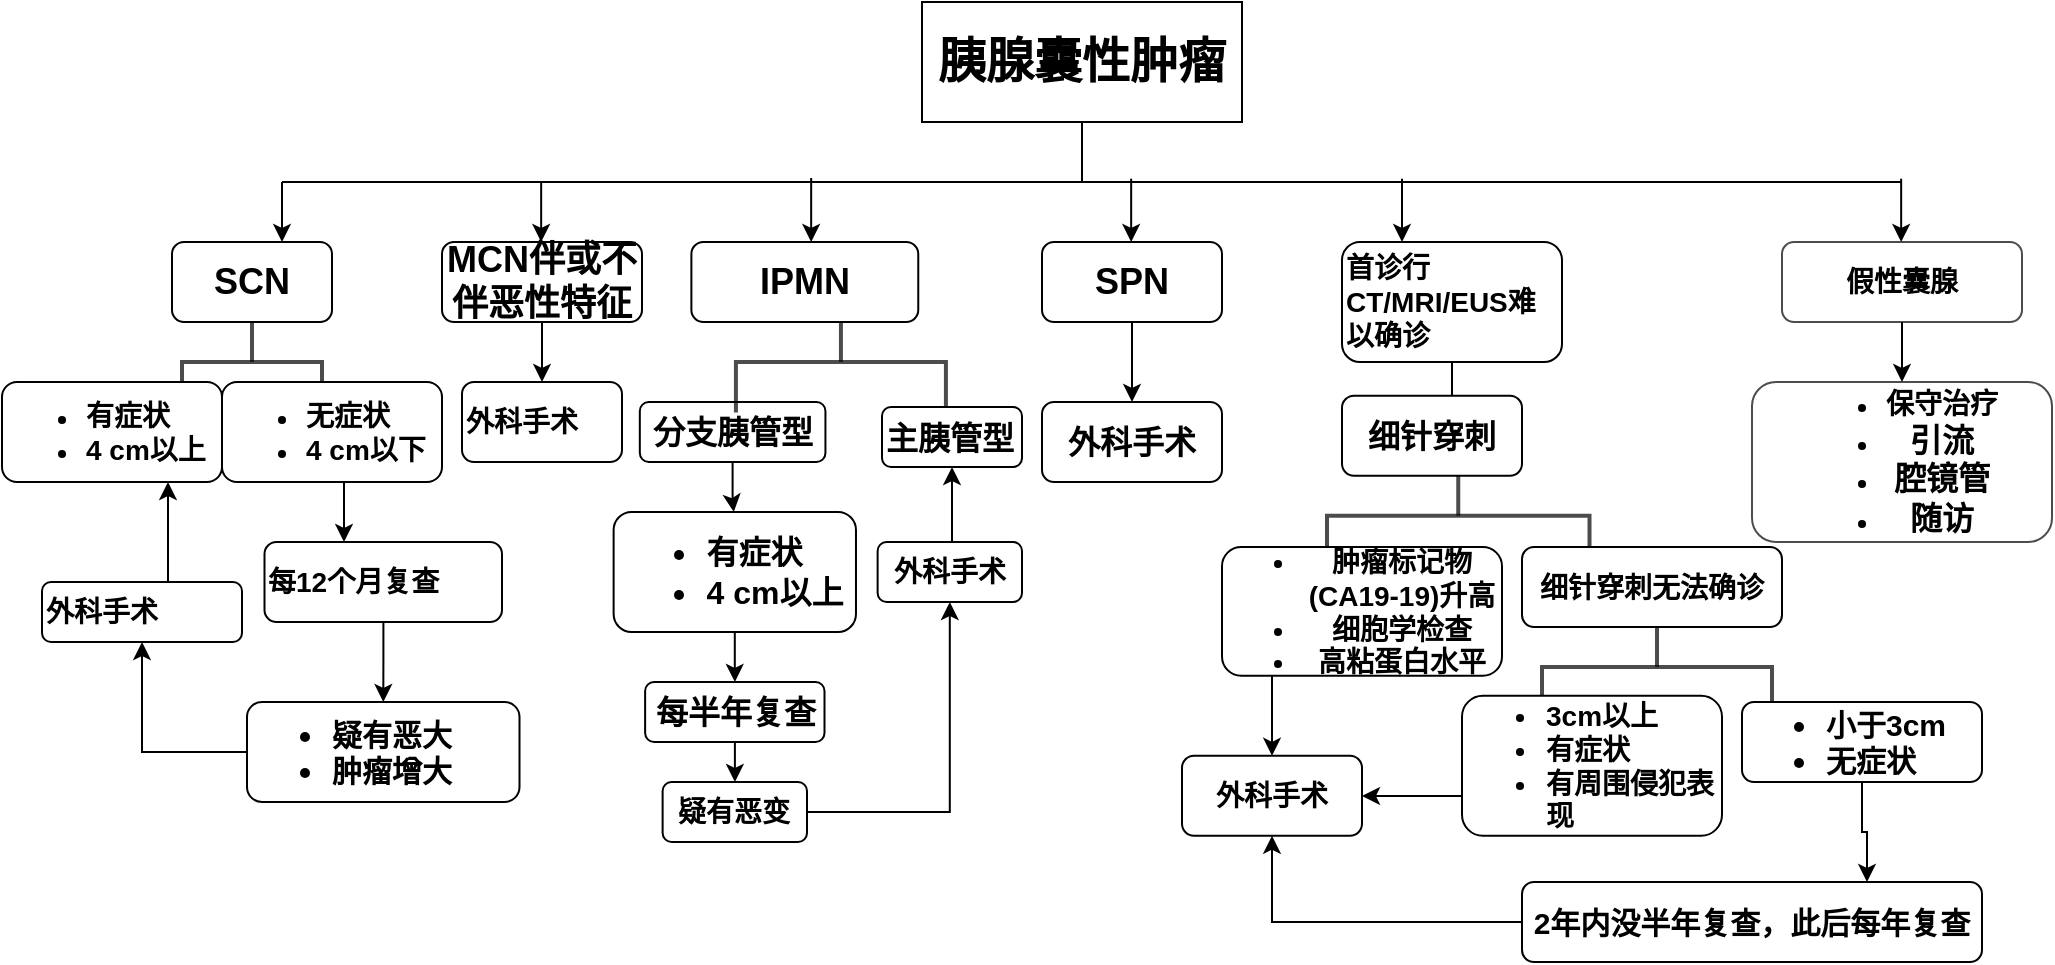 <mxfile version="14.6.6" type="github">
  <diagram id="kgpKYQtTHZ0yAKxKKP6v" name="Page-1">
    <mxGraphModel dx="2071" dy="682" grid="1" gridSize="10" guides="1" tooltips="1" connect="1" arrows="1" fold="1" page="1" pageScale="1" pageWidth="850" pageHeight="1400" math="0" shadow="0">
      <root>
        <mxCell id="0" />
        <mxCell id="1" parent="0" />
        <mxCell id="vsJlj80Gs5rXuC83Yg1f-1" value="" style="endArrow=none;html=1;entryX=0.5;entryY=1;entryDx=0;entryDy=0;" parent="1" target="vsJlj80Gs5rXuC83Yg1f-2" edge="1">
          <mxGeometry width="50" height="50" relative="1" as="geometry">
            <mxPoint x="480" y="200" as="sourcePoint" />
            <mxPoint x="370" y="200" as="targetPoint" />
          </mxGeometry>
        </mxCell>
        <mxCell id="vsJlj80Gs5rXuC83Yg1f-2" value="&lt;font style=&quot;font-size: 24px&quot;&gt;&lt;b&gt;胰腺囊性肿瘤&lt;/b&gt;&lt;/font&gt;" style="rounded=0;whiteSpace=wrap;html=1;" parent="1" vertex="1">
          <mxGeometry x="400" y="110" width="160" height="60" as="geometry" />
        </mxCell>
        <mxCell id="vsJlj80Gs5rXuC83Yg1f-3" value="" style="endArrow=none;html=1;" parent="1" edge="1">
          <mxGeometry width="50" height="50" relative="1" as="geometry">
            <mxPoint x="80" y="200" as="sourcePoint" />
            <mxPoint x="400" y="200" as="targetPoint" />
          </mxGeometry>
        </mxCell>
        <mxCell id="vsJlj80Gs5rXuC83Yg1f-108" value="" style="edgeStyle=orthogonalEdgeStyle;rounded=0;orthogonalLoop=1;jettySize=auto;html=1;" parent="1" source="vsJlj80Gs5rXuC83Yg1f-13" target="vsJlj80Gs5rXuC83Yg1f-107" edge="1">
          <mxGeometry relative="1" as="geometry" />
        </mxCell>
        <mxCell id="vsJlj80Gs5rXuC83Yg1f-13" value="&lt;b&gt;&lt;font style=&quot;font-size: 14px&quot;&gt;假性囊腺&lt;/font&gt;&lt;/b&gt;" style="rounded=1;whiteSpace=wrap;html=1;opacity=70;" parent="1" vertex="1">
          <mxGeometry x="830" y="230" width="120" height="40" as="geometry" />
        </mxCell>
        <mxCell id="vsJlj80Gs5rXuC83Yg1f-20" value="" style="endArrow=classic;html=1;" parent="1" edge="1">
          <mxGeometry width="50" height="50" relative="1" as="geometry">
            <mxPoint x="80" y="200" as="sourcePoint" />
            <mxPoint x="80" y="230" as="targetPoint" />
          </mxGeometry>
        </mxCell>
        <mxCell id="vsJlj80Gs5rXuC83Yg1f-23" value="" style="endArrow=classic;html=1;" parent="1" edge="1">
          <mxGeometry width="50" height="50" relative="1" as="geometry">
            <mxPoint x="344.58" y="198" as="sourcePoint" />
            <mxPoint x="344.58" y="230" as="targetPoint" />
          </mxGeometry>
        </mxCell>
        <mxCell id="vsJlj80Gs5rXuC83Yg1f-82" value="" style="edgeStyle=orthogonalEdgeStyle;rounded=0;orthogonalLoop=1;jettySize=auto;html=1;entryX=0.5;entryY=0;entryDx=0;entryDy=0;" parent="1" source="vsJlj80Gs5rXuC83Yg1f-25" target="vsJlj80Gs5rXuC83Yg1f-80" edge="1">
          <mxGeometry relative="1" as="geometry">
            <mxPoint x="660.029" y="410" as="targetPoint" />
          </mxGeometry>
        </mxCell>
        <mxCell id="vsJlj80Gs5rXuC83Yg1f-25" value="&lt;b&gt;&lt;font style=&quot;font-size: 14px&quot;&gt;首诊行CT/MRI/EUS难以确诊&lt;/font&gt;&lt;/b&gt;" style="rounded=1;whiteSpace=wrap;html=1;align=left;" parent="1" vertex="1">
          <mxGeometry x="610" y="230" width="110" height="60" as="geometry" />
        </mxCell>
        <mxCell id="vsJlj80Gs5rXuC83Yg1f-26" value="" style="endArrow=classic;html=1;" parent="1" edge="1">
          <mxGeometry width="50" height="50" relative="1" as="geometry">
            <mxPoint x="504.58" y="198.36" as="sourcePoint" />
            <mxPoint x="504.58" y="230" as="targetPoint" />
          </mxGeometry>
        </mxCell>
        <mxCell id="vsJlj80Gs5rXuC83Yg1f-27" value="" style="endArrow=none;html=1;" parent="1" edge="1">
          <mxGeometry width="50" height="50" relative="1" as="geometry">
            <mxPoint x="400" y="200" as="sourcePoint" />
            <mxPoint x="890" y="200" as="targetPoint" />
          </mxGeometry>
        </mxCell>
        <mxCell id="vsJlj80Gs5rXuC83Yg1f-28" value="" style="endArrow=classic;html=1;" parent="1" edge="1">
          <mxGeometry width="50" height="50" relative="1" as="geometry">
            <mxPoint x="640" y="198.36" as="sourcePoint" />
            <mxPoint x="640" y="230" as="targetPoint" />
          </mxGeometry>
        </mxCell>
        <mxCell id="vsJlj80Gs5rXuC83Yg1f-30" value="" style="endArrow=classic;html=1;" parent="1" edge="1">
          <mxGeometry width="50" height="50" relative="1" as="geometry">
            <mxPoint x="209.58" y="200" as="sourcePoint" />
            <mxPoint x="209.58" y="230" as="targetPoint" />
          </mxGeometry>
        </mxCell>
        <mxCell id="vsJlj80Gs5rXuC83Yg1f-47" value="" style="group" parent="1" vertex="1" connectable="0">
          <mxGeometry y="230" width="200" height="280" as="geometry" />
        </mxCell>
        <mxCell id="vsJlj80Gs5rXuC83Yg1f-5" value="&lt;font style=&quot;font-size: 18px&quot;&gt;&lt;b&gt;SCN&lt;/b&gt;&lt;/font&gt;" style="rounded=1;whiteSpace=wrap;html=1;align=center;" parent="vsJlj80Gs5rXuC83Yg1f-47" vertex="1">
          <mxGeometry x="25" width="80" height="40" as="geometry" />
        </mxCell>
        <mxCell id="vsJlj80Gs5rXuC83Yg1f-29" value="" style="strokeWidth=2;html=1;shape=mxgraph.flowchart.annotation_2;align=left;labelPosition=right;pointerEvents=1;opacity=70;rotation=90;" parent="vsJlj80Gs5rXuC83Yg1f-47" vertex="1">
          <mxGeometry x="45" y="25" width="40" height="70" as="geometry" />
        </mxCell>
        <mxCell id="vsJlj80Gs5rXuC83Yg1f-33" value="&lt;ul&gt;&lt;li&gt;&lt;b&gt;&lt;span style=&quot;font-size: 14px&quot;&gt;无症状&lt;/span&gt;&lt;/b&gt;&lt;/li&gt;&lt;li&gt;&lt;b&gt;&lt;span style=&quot;font-size: 14px&quot;&gt;4 cm以下&lt;/span&gt;&lt;/b&gt;&lt;/li&gt;&lt;/ul&gt;" style="rounded=1;whiteSpace=wrap;html=1;align=left;" parent="vsJlj80Gs5rXuC83Yg1f-47" vertex="1">
          <mxGeometry x="50" y="70" width="110" height="50" as="geometry" />
        </mxCell>
        <mxCell id="vsJlj80Gs5rXuC83Yg1f-36" value="&lt;b&gt;&lt;font style=&quot;font-size: 14px&quot;&gt;每12个月复查&lt;/font&gt;&lt;/b&gt;" style="rounded=1;whiteSpace=wrap;html=1;align=left;" parent="vsJlj80Gs5rXuC83Yg1f-47" vertex="1">
          <mxGeometry x="71.25" y="150" width="118.75" height="40" as="geometry" />
        </mxCell>
        <mxCell id="vsJlj80Gs5rXuC83Yg1f-37" value="" style="edgeStyle=orthogonalEdgeStyle;rounded=0;orthogonalLoop=1;jettySize=auto;html=1;" parent="vsJlj80Gs5rXuC83Yg1f-47" source="vsJlj80Gs5rXuC83Yg1f-33" target="vsJlj80Gs5rXuC83Yg1f-36" edge="1">
          <mxGeometry relative="1" as="geometry">
            <Array as="points">
              <mxPoint x="111" y="130" />
              <mxPoint x="111" y="130" />
            </Array>
          </mxGeometry>
        </mxCell>
        <mxCell id="vsJlj80Gs5rXuC83Yg1f-38" value="&lt;ul style=&quot;font-size: 15px&quot;&gt;&lt;li&gt;&lt;b&gt;疑有恶大&lt;/b&gt;&lt;/li&gt;&lt;li&gt;&lt;b&gt;肿瘤增大&lt;/b&gt;&lt;/li&gt;&lt;/ul&gt;" style="rounded=1;whiteSpace=wrap;html=1;align=left;" parent="vsJlj80Gs5rXuC83Yg1f-47" vertex="1">
          <mxGeometry x="62.5" y="230" width="136.25" height="50" as="geometry" />
        </mxCell>
        <mxCell id="vsJlj80Gs5rXuC83Yg1f-39" value="" style="edgeStyle=orthogonalEdgeStyle;rounded=0;orthogonalLoop=1;jettySize=auto;html=1;" parent="vsJlj80Gs5rXuC83Yg1f-47" source="vsJlj80Gs5rXuC83Yg1f-36" target="vsJlj80Gs5rXuC83Yg1f-38" edge="1">
          <mxGeometry relative="1" as="geometry" />
        </mxCell>
        <mxCell id="vsJlj80Gs5rXuC83Yg1f-40" value="&lt;font style=&quot;font-size: 14px&quot;&gt;&lt;b&gt;外科手术&lt;/b&gt;&lt;/font&gt;" style="rounded=1;whiteSpace=wrap;html=1;align=left;" parent="vsJlj80Gs5rXuC83Yg1f-47" vertex="1">
          <mxGeometry x="-40" y="170" width="100" height="30" as="geometry" />
        </mxCell>
        <mxCell id="vsJlj80Gs5rXuC83Yg1f-41" value="" style="edgeStyle=orthogonalEdgeStyle;rounded=0;orthogonalLoop=1;jettySize=auto;html=1;" parent="vsJlj80Gs5rXuC83Yg1f-47" source="vsJlj80Gs5rXuC83Yg1f-38" target="vsJlj80Gs5rXuC83Yg1f-40" edge="1">
          <mxGeometry relative="1" as="geometry" />
        </mxCell>
        <mxCell id="vsJlj80Gs5rXuC83Yg1f-78" value="" style="group" parent="1" vertex="1" connectable="0">
          <mxGeometry x="610" y="306.88" width="220" height="220" as="geometry" />
        </mxCell>
        <mxCell id="vsJlj80Gs5rXuC83Yg1f-79" value="" style="strokeWidth=2;html=1;shape=mxgraph.flowchart.annotation_2;align=left;labelPosition=right;pointerEvents=1;opacity=70;rotation=90;" parent="vsJlj80Gs5rXuC83Yg1f-78" vertex="1">
          <mxGeometry x="38.13" y="-5.62" width="40" height="131.25" as="geometry" />
        </mxCell>
        <mxCell id="vsJlj80Gs5rXuC83Yg1f-80" value="&lt;b&gt;&lt;font style=&quot;font-size: 16px&quot;&gt;细针穿刺&lt;/font&gt;&lt;/b&gt;" style="rounded=1;whiteSpace=wrap;html=1;" parent="vsJlj80Gs5rXuC83Yg1f-78" vertex="1">
          <mxGeometry width="90" height="40" as="geometry" />
        </mxCell>
        <mxCell id="vsJlj80Gs5rXuC83Yg1f-85" value="&lt;ul style=&quot;font-size: 14px&quot;&gt;&lt;li&gt;&lt;b&gt;肿瘤标记物(CA19-19)升高&lt;/b&gt;&lt;/li&gt;&lt;li&gt;&lt;b&gt;细胞学检查&lt;/b&gt;&lt;/li&gt;&lt;li&gt;&lt;b&gt;高粘蛋白水平&lt;/b&gt;&lt;/li&gt;&lt;/ul&gt;" style="rounded=1;whiteSpace=wrap;html=1;" parent="vsJlj80Gs5rXuC83Yg1f-78" vertex="1">
          <mxGeometry x="-60" y="75.62" width="140" height="64.38" as="geometry" />
        </mxCell>
        <mxCell id="vsJlj80Gs5rXuC83Yg1f-92" value="" style="group" parent="vsJlj80Gs5rXuC83Yg1f-78" vertex="1" connectable="0">
          <mxGeometry x="90" y="75.62" width="130" height="117.5" as="geometry" />
        </mxCell>
        <mxCell id="vsJlj80Gs5rXuC83Yg1f-93" value="" style="strokeWidth=2;html=1;shape=mxgraph.flowchart.annotation_2;align=left;labelPosition=right;pointerEvents=1;opacity=70;rotation=90;" parent="vsJlj80Gs5rXuC83Yg1f-92" vertex="1">
          <mxGeometry x="47.5" y="2.5" width="40" height="115" as="geometry" />
        </mxCell>
        <mxCell id="vsJlj80Gs5rXuC83Yg1f-94" value="&lt;b&gt;&lt;font style=&quot;font-size: 14px&quot;&gt;细针穿刺无法确诊&lt;/font&gt;&lt;/b&gt;" style="rounded=1;whiteSpace=wrap;html=1;" parent="vsJlj80Gs5rXuC83Yg1f-92" vertex="1">
          <mxGeometry width="130" height="40" as="geometry" />
        </mxCell>
        <mxCell id="vsJlj80Gs5rXuC83Yg1f-96" value="&lt;ul style=&quot;font-size: 14px&quot;&gt;&lt;li&gt;&lt;b&gt;3cm以上&lt;/b&gt;&lt;/li&gt;&lt;li&gt;&lt;b&gt;有症状&lt;/b&gt;&lt;/li&gt;&lt;li&gt;&lt;b&gt;有周围侵犯表现&lt;/b&gt;&lt;/li&gt;&lt;/ul&gt;" style="rounded=1;whiteSpace=wrap;html=1;align=left;" parent="vsJlj80Gs5rXuC83Yg1f-78" vertex="1">
          <mxGeometry x="60" y="150" width="130" height="70" as="geometry" />
        </mxCell>
        <mxCell id="vsJlj80Gs5rXuC83Yg1f-86" value="&lt;b style=&quot;font-size: 14px ; text-align: left&quot;&gt;外科手术&lt;/b&gt;" style="rounded=1;whiteSpace=wrap;html=1;" parent="1" vertex="1">
          <mxGeometry x="530" y="486.88" width="90" height="40" as="geometry" />
        </mxCell>
        <mxCell id="vsJlj80Gs5rXuC83Yg1f-87" value="" style="edgeStyle=orthogonalEdgeStyle;rounded=0;orthogonalLoop=1;jettySize=auto;html=1;" parent="1" source="vsJlj80Gs5rXuC83Yg1f-85" target="vsJlj80Gs5rXuC83Yg1f-86" edge="1">
          <mxGeometry relative="1" as="geometry">
            <Array as="points">
              <mxPoint x="575" y="460" />
              <mxPoint x="575" y="460" />
            </Array>
          </mxGeometry>
        </mxCell>
        <mxCell id="vsJlj80Gs5rXuC83Yg1f-105" value="" style="edgeStyle=orthogonalEdgeStyle;rounded=0;orthogonalLoop=1;jettySize=auto;html=1;" parent="1" source="vsJlj80Gs5rXuC83Yg1f-96" target="vsJlj80Gs5rXuC83Yg1f-86" edge="1">
          <mxGeometry relative="1" as="geometry">
            <Array as="points">
              <mxPoint x="660" y="507" />
              <mxPoint x="660" y="507" />
            </Array>
          </mxGeometry>
        </mxCell>
        <mxCell id="vsJlj80Gs5rXuC83Yg1f-102" value="" style="edgeStyle=orthogonalEdgeStyle;rounded=0;orthogonalLoop=1;jettySize=auto;html=1;entryX=0.75;entryY=0;entryDx=0;entryDy=0;" parent="1" source="vsJlj80Gs5rXuC83Yg1f-100" target="vsJlj80Gs5rXuC83Yg1f-101" edge="1">
          <mxGeometry relative="1" as="geometry" />
        </mxCell>
        <mxCell id="vsJlj80Gs5rXuC83Yg1f-100" value="&lt;ul style=&quot;font-size: 15px&quot;&gt;&lt;li&gt;&lt;b&gt;小于3cm&lt;/b&gt;&lt;/li&gt;&lt;li&gt;&lt;b&gt;无症状&lt;/b&gt;&lt;/li&gt;&lt;/ul&gt;" style="rounded=1;whiteSpace=wrap;html=1;align=left;" parent="1" vertex="1">
          <mxGeometry x="810" y="460" width="120" height="40" as="geometry" />
        </mxCell>
        <mxCell id="vsJlj80Gs5rXuC83Yg1f-104" value="" style="edgeStyle=orthogonalEdgeStyle;rounded=0;orthogonalLoop=1;jettySize=auto;html=1;entryX=0.5;entryY=1;entryDx=0;entryDy=0;" parent="1" source="vsJlj80Gs5rXuC83Yg1f-101" target="vsJlj80Gs5rXuC83Yg1f-86" edge="1">
          <mxGeometry relative="1" as="geometry">
            <mxPoint x="660" y="540" as="targetPoint" />
          </mxGeometry>
        </mxCell>
        <mxCell id="vsJlj80Gs5rXuC83Yg1f-101" value="&lt;b&gt;&lt;font style=&quot;font-size: 15px&quot;&gt;2年内没半年复查，此后每年复查&lt;/font&gt;&lt;/b&gt;" style="rounded=1;whiteSpace=wrap;html=1;" parent="1" vertex="1">
          <mxGeometry x="700" y="550" width="230" height="40" as="geometry" />
        </mxCell>
        <mxCell id="vsJlj80Gs5rXuC83Yg1f-106" value="" style="endArrow=classic;html=1;" parent="1" edge="1">
          <mxGeometry width="50" height="50" relative="1" as="geometry">
            <mxPoint x="889.58" y="198.36" as="sourcePoint" />
            <mxPoint x="889.58" y="230" as="targetPoint" />
          </mxGeometry>
        </mxCell>
        <mxCell id="vsJlj80Gs5rXuC83Yg1f-107" value="&lt;ul&gt;&lt;li&gt;&lt;b&gt;&lt;font style=&quot;font-size: 14px&quot;&gt;保守治疗&lt;/font&gt;&lt;/b&gt;&lt;/li&gt;&lt;li&gt;&lt;b&gt;&lt;font size=&quot;3&quot;&gt;引流&lt;/font&gt;&lt;/b&gt;&lt;/li&gt;&lt;li&gt;&lt;b&gt;&lt;font size=&quot;3&quot;&gt;腔镜管&lt;/font&gt;&lt;/b&gt;&lt;/li&gt;&lt;li&gt;&lt;b&gt;&lt;font size=&quot;3&quot;&gt;随访&lt;/font&gt;&lt;/b&gt;&lt;/li&gt;&lt;/ul&gt;" style="rounded=1;whiteSpace=wrap;html=1;opacity=70;" parent="1" vertex="1">
          <mxGeometry x="815" y="300" width="150" height="80" as="geometry" />
        </mxCell>
        <mxCell id="vsJlj80Gs5rXuC83Yg1f-110" value="" style="group" parent="1" vertex="1" connectable="0">
          <mxGeometry x="258.91" y="230" width="191.09" height="260" as="geometry" />
        </mxCell>
        <mxCell id="vsJlj80Gs5rXuC83Yg1f-65" value="&lt;font size=&quot;3&quot;&gt;&lt;b&gt;分支胰管型&lt;/b&gt;&lt;/font&gt;" style="rounded=1;whiteSpace=wrap;html=1;" parent="vsJlj80Gs5rXuC83Yg1f-110" vertex="1">
          <mxGeometry y="80" width="92.812" height="30" as="geometry" />
        </mxCell>
        <mxCell id="vsJlj80Gs5rXuC83Yg1f-66" value="&lt;ul style=&quot;text-align: left ; font-size: 16px&quot;&gt;&lt;li&gt;&lt;font style=&quot;font-size: 16px&quot;&gt;&lt;b&gt;有症状&lt;/b&gt;&lt;/font&gt;&lt;/li&gt;&lt;li&gt;&lt;font style=&quot;font-size: 16px&quot;&gt;&lt;b&gt;4 cm以上&lt;/b&gt;&lt;/font&gt;&lt;/li&gt;&lt;/ul&gt;" style="rounded=1;whiteSpace=wrap;html=1;" parent="vsJlj80Gs5rXuC83Yg1f-110" vertex="1">
          <mxGeometry x="-13.1" y="135" width="121.18" height="60" as="geometry" />
        </mxCell>
        <mxCell id="vsJlj80Gs5rXuC83Yg1f-67" value="" style="edgeStyle=orthogonalEdgeStyle;rounded=0;orthogonalLoop=1;jettySize=auto;html=1;" parent="vsJlj80Gs5rXuC83Yg1f-110" source="vsJlj80Gs5rXuC83Yg1f-65" target="vsJlj80Gs5rXuC83Yg1f-66" edge="1">
          <mxGeometry x="20.625" as="geometry">
            <mxPoint x="49.09" y="130" as="targetPoint" />
            <Array as="points">
              <mxPoint x="46" y="130" />
              <mxPoint x="47" y="130" />
            </Array>
          </mxGeometry>
        </mxCell>
        <mxCell id="vsJlj80Gs5rXuC83Yg1f-68" value="&lt;font size=&quot;3&quot;&gt;&lt;b&gt;每半年复查&lt;/b&gt;&lt;/font&gt;" style="rounded=1;whiteSpace=wrap;html=1;" parent="vsJlj80Gs5rXuC83Yg1f-110" vertex="1">
          <mxGeometry x="2.65" y="220" width="89.69" height="30" as="geometry" />
        </mxCell>
        <mxCell id="vsJlj80Gs5rXuC83Yg1f-69" value="" style="edgeStyle=orthogonalEdgeStyle;rounded=0;orthogonalLoop=1;jettySize=auto;html=1;" parent="vsJlj80Gs5rXuC83Yg1f-110" source="vsJlj80Gs5rXuC83Yg1f-66" target="vsJlj80Gs5rXuC83Yg1f-68" edge="1">
          <mxGeometry x="20.625" as="geometry" />
        </mxCell>
        <mxCell id="vsJlj80Gs5rXuC83Yg1f-77" value="" style="group" parent="vsJlj80Gs5rXuC83Yg1f-110" vertex="1" connectable="0">
          <mxGeometry x="25.781" width="113.438" height="112.5" as="geometry" />
        </mxCell>
        <mxCell id="vsJlj80Gs5rXuC83Yg1f-49" value="" style="strokeWidth=2;html=1;shape=mxgraph.flowchart.annotation_2;align=left;labelPosition=right;pointerEvents=1;opacity=70;rotation=90;" parent="vsJlj80Gs5rXuC83Yg1f-77" vertex="1">
          <mxGeometry x="49.562" y="7.5" width="50.418" height="105" as="geometry" />
        </mxCell>
        <mxCell id="vsJlj80Gs5rXuC83Yg1f-22" value="&lt;b&gt;&lt;font style=&quot;font-size: 18px&quot;&gt;IPMN&lt;/font&gt;&lt;/b&gt;" style="rounded=1;whiteSpace=wrap;html=1;" parent="vsJlj80Gs5rXuC83Yg1f-77" vertex="1">
          <mxGeometry width="113.438" height="40" as="geometry" />
        </mxCell>
        <mxCell id="vsJlj80Gs5rXuC83Yg1f-72" value="&lt;b style=&quot;font-size: 14px ; text-align: left&quot;&gt;外科手术&lt;/b&gt;" style="rounded=1;whiteSpace=wrap;html=1;" parent="vsJlj80Gs5rXuC83Yg1f-110" vertex="1">
          <mxGeometry x="118.902" y="150" width="72.188" height="30" as="geometry" />
        </mxCell>
        <mxCell id="vsJlj80Gs5rXuC83Yg1f-126" value="" style="group" parent="1" vertex="1" connectable="0">
          <mxGeometry x="460" y="230" width="90" height="120" as="geometry" />
        </mxCell>
        <mxCell id="vsJlj80Gs5rXuC83Yg1f-24" value="&lt;b&gt;&lt;font style=&quot;font-size: 18px&quot;&gt;SPN&lt;/font&gt;&lt;/b&gt;" style="rounded=1;whiteSpace=wrap;html=1;" parent="vsJlj80Gs5rXuC83Yg1f-126" vertex="1">
          <mxGeometry width="90" height="40" as="geometry" />
        </mxCell>
        <mxCell id="vsJlj80Gs5rXuC83Yg1f-75" value="&lt;b style=&quot;text-align: left&quot;&gt;&lt;font style=&quot;font-size: 16px&quot;&gt;外科手术&lt;/font&gt;&lt;/b&gt;" style="rounded=1;whiteSpace=wrap;html=1;" parent="vsJlj80Gs5rXuC83Yg1f-126" vertex="1">
          <mxGeometry y="80" width="90" height="40" as="geometry" />
        </mxCell>
        <mxCell id="vsJlj80Gs5rXuC83Yg1f-76" value="" style="edgeStyle=orthogonalEdgeStyle;rounded=0;orthogonalLoop=1;jettySize=auto;html=1;" parent="vsJlj80Gs5rXuC83Yg1f-126" source="vsJlj80Gs5rXuC83Yg1f-24" target="vsJlj80Gs5rXuC83Yg1f-75" edge="1">
          <mxGeometry relative="1" as="geometry" />
        </mxCell>
        <mxCell id="vsJlj80Gs5rXuC83Yg1f-127" value="" style="group" parent="1" vertex="1" connectable="0">
          <mxGeometry x="160" y="230" width="100" height="110" as="geometry" />
        </mxCell>
        <mxCell id="vsJlj80Gs5rXuC83Yg1f-6" value="&lt;font style=&quot;font-size: 18px&quot;&gt;&lt;b&gt;MCN伴或不伴恶性特征&lt;/b&gt;&lt;/font&gt;" style="rounded=1;whiteSpace=wrap;html=1;" parent="vsJlj80Gs5rXuC83Yg1f-127" vertex="1">
          <mxGeometry width="100" height="40" as="geometry" />
        </mxCell>
        <mxCell id="vsJlj80Gs5rXuC83Yg1f-43" value="&lt;font style=&quot;font-size: 14px&quot;&gt;&lt;b&gt;外科手术&lt;/b&gt;&lt;/font&gt;" style="rounded=1;whiteSpace=wrap;html=1;align=left;" parent="vsJlj80Gs5rXuC83Yg1f-127" vertex="1">
          <mxGeometry x="10" y="70" width="80" height="40" as="geometry" />
        </mxCell>
        <mxCell id="vsJlj80Gs5rXuC83Yg1f-44" value="" style="edgeStyle=orthogonalEdgeStyle;rounded=0;orthogonalLoop=1;jettySize=auto;html=1;" parent="vsJlj80Gs5rXuC83Yg1f-127" source="vsJlj80Gs5rXuC83Yg1f-6" target="vsJlj80Gs5rXuC83Yg1f-43" edge="1">
          <mxGeometry relative="1" as="geometry" />
        </mxCell>
        <mxCell id="vsJlj80Gs5rXuC83Yg1f-34" value="&lt;ul&gt;&lt;li&gt;&lt;font style=&quot;font-size: 14px&quot;&gt;&lt;b&gt;有症状&lt;/b&gt;&lt;/font&gt;&lt;/li&gt;&lt;li&gt;&lt;font style=&quot;font-size: 14px&quot;&gt;&lt;b&gt;4 cm以上&lt;/b&gt;&lt;/font&gt;&lt;/li&gt;&lt;/ul&gt;" style="rounded=1;whiteSpace=wrap;html=1;align=left;" parent="1" vertex="1">
          <mxGeometry x="-60" y="300" width="110" height="50" as="geometry" />
        </mxCell>
        <mxCell id="vsJlj80Gs5rXuC83Yg1f-42" value="" style="edgeStyle=orthogonalEdgeStyle;rounded=0;orthogonalLoop=1;jettySize=auto;html=1;" parent="1" source="vsJlj80Gs5rXuC83Yg1f-40" target="vsJlj80Gs5rXuC83Yg1f-34" edge="1">
          <mxGeometry relative="1" as="geometry">
            <Array as="points">
              <mxPoint x="23" y="390" />
              <mxPoint x="23" y="390" />
            </Array>
          </mxGeometry>
        </mxCell>
        <mxCell id="vsJlj80Gs5rXuC83Yg1f-51" value="&lt;font size=&quot;3&quot;&gt;&lt;b&gt;主胰管型&lt;/b&gt;&lt;/font&gt;" style="rounded=1;whiteSpace=wrap;html=1;align=left;" parent="1" vertex="1">
          <mxGeometry x="380" y="312.5" width="70" height="30" as="geometry" />
        </mxCell>
        <mxCell id="vsJlj80Gs5rXuC83Yg1f-74" value="" style="edgeStyle=orthogonalEdgeStyle;rounded=0;orthogonalLoop=1;jettySize=auto;html=1;" parent="1" source="vsJlj80Gs5rXuC83Yg1f-72" target="vsJlj80Gs5rXuC83Yg1f-51" edge="1">
          <mxGeometry relative="1" as="geometry">
            <Array as="points">
              <mxPoint x="415" y="370" />
              <mxPoint x="415" y="370" />
            </Array>
          </mxGeometry>
        </mxCell>
        <mxCell id="vsJlj80Gs5rXuC83Yg1f-73" value="" style="edgeStyle=orthogonalEdgeStyle;rounded=0;orthogonalLoop=1;jettySize=auto;html=1;" parent="1" source="vsJlj80Gs5rXuC83Yg1f-70" target="vsJlj80Gs5rXuC83Yg1f-72" edge="1">
          <mxGeometry relative="1" as="geometry" />
        </mxCell>
        <mxCell id="vsJlj80Gs5rXuC83Yg1f-70" value="&lt;b&gt;&lt;font style=&quot;font-size: 14px&quot;&gt;疑有恶变&lt;/font&gt;&lt;/b&gt;" style="rounded=1;whiteSpace=wrap;html=1;" parent="1" vertex="1">
          <mxGeometry x="270.31" y="500" width="72.188" height="30" as="geometry" />
        </mxCell>
        <mxCell id="vsJlj80Gs5rXuC83Yg1f-71" value="" style="edgeStyle=orthogonalEdgeStyle;rounded=0;orthogonalLoop=1;jettySize=auto;html=1;" parent="1" source="vsJlj80Gs5rXuC83Yg1f-68" target="vsJlj80Gs5rXuC83Yg1f-70" edge="1">
          <mxGeometry relative="1" as="geometry" />
        </mxCell>
      </root>
    </mxGraphModel>
  </diagram>
</mxfile>
